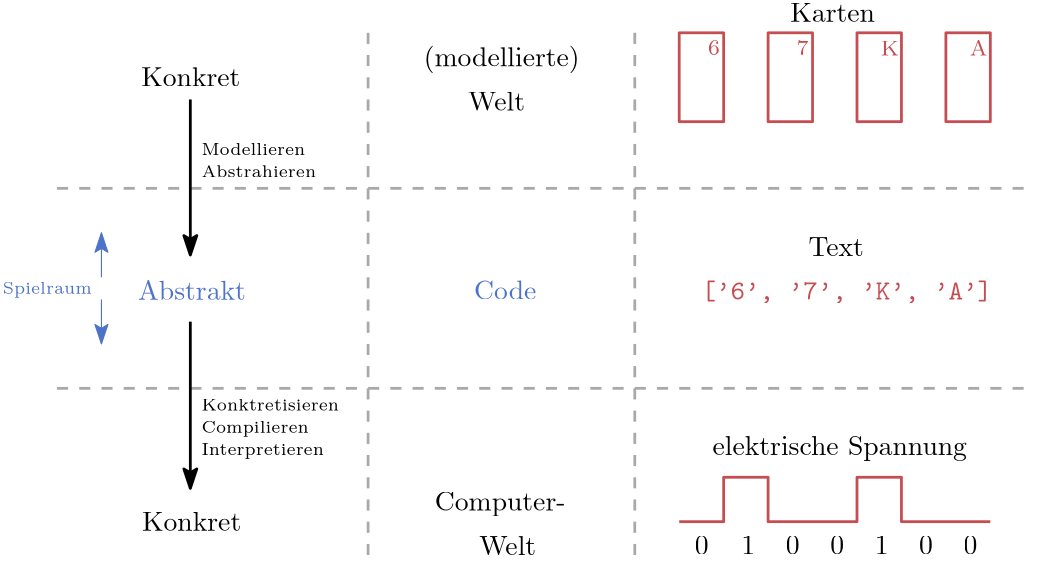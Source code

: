 <?xml version="1.0"?>
<!DOCTYPE ipe SYSTEM "ipe.dtd">
<ipe version="70212" creator="Ipe 7.2.13">
<info created="D:20210411005157" modified="D:20210411005157"/>
<ipestyle name="basic">
<symbol name="arrow/arc(spx)">
<path stroke="sym-stroke" fill="sym-stroke" pen="sym-pen">
0 0 m
-1 0.333 l
-1 -0.333 l
h
</path>
</symbol>
<symbol name="arrow/farc(spx)">
<path stroke="sym-stroke" fill="white" pen="sym-pen">
0 0 m
-1 0.333 l
-1 -0.333 l
h
</path>
</symbol>
<symbol name="arrow/ptarc(spx)">
<path stroke="sym-stroke" fill="sym-stroke" pen="sym-pen">
0 0 m
-1 0.333 l
-0.8 0 l
-1 -0.333 l
h
</path>
</symbol>
<symbol name="arrow/fptarc(spx)">
<path stroke="sym-stroke" fill="white" pen="sym-pen">
0 0 m
-1 0.333 l
-0.8 0 l
-1 -0.333 l
h
</path>
</symbol>
<symbol name="mark/circle(sx)" transformations="translations">
<path fill="sym-stroke">
0.6 0 0 0.6 0 0 e
0.4 0 0 0.4 0 0 e
</path>
</symbol>
<symbol name="mark/disk(sx)" transformations="translations">
<path fill="sym-stroke">
0.6 0 0 0.6 0 0 e
</path>
</symbol>
<symbol name="mark/fdisk(sfx)" transformations="translations">
<group>
<path fill="sym-fill">
0.5 0 0 0.5 0 0 e
</path>
<path fill="sym-stroke" fillrule="eofill">
0.6 0 0 0.6 0 0 e
0.4 0 0 0.4 0 0 e
</path>
</group>
</symbol>
<symbol name="mark/box(sx)" transformations="translations">
<path fill="sym-stroke" fillrule="eofill">
-0.6 -0.6 m
0.6 -0.6 l
0.6 0.6 l
-0.6 0.6 l
h
-0.4 -0.4 m
0.4 -0.4 l
0.4 0.4 l
-0.4 0.4 l
h
</path>
</symbol>
<symbol name="mark/square(sx)" transformations="translations">
<path fill="sym-stroke">
-0.6 -0.6 m
0.6 -0.6 l
0.6 0.6 l
-0.6 0.6 l
h
</path>
</symbol>
<symbol name="mark/fsquare(sfx)" transformations="translations">
<group>
<path fill="sym-fill">
-0.5 -0.5 m
0.5 -0.5 l
0.5 0.5 l
-0.5 0.5 l
h
</path>
<path fill="sym-stroke" fillrule="eofill">
-0.6 -0.6 m
0.6 -0.6 l
0.6 0.6 l
-0.6 0.6 l
h
-0.4 -0.4 m
0.4 -0.4 l
0.4 0.4 l
-0.4 0.4 l
h
</path>
</group>
</symbol>
<symbol name="mark/cross(sx)" transformations="translations">
<group>
<path fill="sym-stroke">
-0.43 -0.57 m
0.57 0.43 l
0.43 0.57 l
-0.57 -0.43 l
h
</path>
<path fill="sym-stroke">
-0.43 0.57 m
0.57 -0.43 l
0.43 -0.57 l
-0.57 0.43 l
h
</path>
</group>
</symbol>
<symbol name="arrow/fnormal(spx)">
<path stroke="sym-stroke" fill="white" pen="sym-pen">
0 0 m
-1 0.333 l
-1 -0.333 l
h
</path>
</symbol>
<symbol name="arrow/pointed(spx)">
<path stroke="sym-stroke" fill="sym-stroke" pen="sym-pen">
0 0 m
-1 0.333 l
-0.8 0 l
-1 -0.333 l
h
</path>
</symbol>
<symbol name="arrow/fpointed(spx)">
<path stroke="sym-stroke" fill="white" pen="sym-pen">
0 0 m
-1 0.333 l
-0.8 0 l
-1 -0.333 l
h
</path>
</symbol>
<symbol name="arrow/linear(spx)">
<path stroke="sym-stroke" pen="sym-pen">
-1 0.333 m
0 0 l
-1 -0.333 l
</path>
</symbol>
<symbol name="arrow/fdouble(spx)">
<path stroke="sym-stroke" fill="white" pen="sym-pen">
0 0 m
-1 0.333 l
-1 -0.333 l
h
-1 0 m
-2 0.333 l
-2 -0.333 l
h
</path>
</symbol>
<symbol name="arrow/double(spx)">
<path stroke="sym-stroke" fill="sym-stroke" pen="sym-pen">
0 0 m
-1 0.333 l
-1 -0.333 l
h
-1 0 m
-2 0.333 l
-2 -0.333 l
h
</path>
</symbol>
<pen name="heavier" value="0.8"/>
<pen name="fat" value="1.2"/>
<pen name="ultrafat" value="2"/>
<symbolsize name="large" value="5"/>
<symbolsize name="small" value="2"/>
<symbolsize name="tiny" value="1.1"/>
<arrowsize name="large" value="10"/>
<arrowsize name="small" value="5"/>
<arrowsize name="tiny" value="3"/>
<color name="sbblue" value="0.298 0.447 0.79"/>
<color name="sbgreen" value="0.333 0.658 0.407"/>
<color name="sborange" value="0.866 0.517 0.321"/>
<color name="sbred" value="0.768 0.305 0.321"/>
<color name="sbpurple" value="0.505 0.447 0.698"/>
<color name="red" value="1 0 0"/>
<color name="green" value="0 1 0"/>
<color name="blue" value="0 0 1"/>
<color name="yellow" value="1 1 0"/>
<color name="orange" value="1 0.647 0"/>
<color name="gold" value="1 0.843 0"/>
<color name="purple" value="0.627 0.125 0.941"/>
<color name="gray" value="0.745"/>
<color name="brown" value="0.647 0.165 0.165"/>
<color name="navy" value="0 0 0.502"/>
<color name="pink" value="1 0.753 0.796"/>
<color name="seagreen" value="0.18 0.545 0.341"/>
<color name="turquoise" value="0.251 0.878 0.816"/>
<color name="violet" value="0.933 0.51 0.933"/>
<color name="darkblue" value="0 0 0.545"/>
<color name="darkcyan" value="0 0.545 0.545"/>
<color name="darkgray" value="0.663"/>
<color name="verydarkgray" value="0.4"/>
<color name="darkgreen" value="0 0.392 0"/>
<color name="darkmagenta" value="0.545 0 0.545"/>
<color name="darkorange" value="1 0.549 0"/>
<color name="darkred" value="0.545 0 0"/>
<color name="lightblue" value="0.678 0.847 0.902"/>
<color name="lightcyan" value="0.878 1 1"/>
<color name="lightgray" value="0.827"/>
<color name="lightgreen" value="0.565 0.933 0.565"/>
<color name="lightyellow" value="1 1 0.878"/>
<dashstyle name="dashed" value="[4] 0"/>
<dashstyle name="dotted" value="[1 3] 0"/>
<dashstyle name="dash dotted" value="[4 2 1 2] 0"/>
<dashstyle name="dash dot dotted" value="[4 2 1 2 1 2] 0"/>
<textsize name="large" value="\large"/>
<textsize name="Large" value="\Large"/>
<textsize name="LARGE" value="\LARGE"/>
<textsize name="huge" value="\huge"/>
<textsize name="Huge" value="\Huge"/>
<textsize name="small" value="\small"/>
<textsize name="footnote" value="\footnotesize"/>
<textsize name="tiny" value="\tiny"/>
<textstyle name="center" begin="\begin{center}" end="\end{center}"/>
<textstyle name="itemize" begin="\begin{itemize}" end="\end{itemize}"/>
<textstyle name="item" begin="\begin{itemize}\item{}" end="\end{itemize}"/>
<gridsize name="4 pts" value="4"/>
<gridsize name="8 pts (~3 mm)" value="8"/>
<gridsize name="16 pts (~6 mm)" value="16"/>
<gridsize name="32 pts (~12 mm)" value="32"/>
<gridsize name="10 pts (~3.5 mm)" value="10"/>
<gridsize name="20 pts (~7 mm)" value="20"/>
<gridsize name="14 pts (~5 mm)" value="14"/>
<gridsize name="28 pts (~10 mm)" value="28"/>
<gridsize name="56 pts (~20 mm)" value="56"/>
<anglesize name="90 deg" value="90"/>
<anglesize name="60 deg" value="60"/>
<anglesize name="45 deg" value="45"/>
<anglesize name="30 deg" value="30"/>
<anglesize name="22.5 deg" value="22.5"/>
<opacity name="10%" value="0.1"/>
<opacity name="30%" value="0.3"/>
<opacity name="50%" value="0.5"/>
<opacity name="75%" value="0.75"/>
<tiling name="falling" angle="-60" step="4" width="1"/>
<tiling name="rising" angle="30" step="4" width="1"/>
</ipestyle>
<page>
<layer name="alpha"/>
<view layers="alpha" active="alpha"/>
<path layer="alpha" matrix="1 0 0 1 0 -8" stroke="darkgray" dash="dashed" pen="1">
48 752 m
400 752 l
400 752 l
</path>
<path matrix="1 0 0 1 0 -80" stroke="darkgray" dash="dashed" pen="1">
48 752 m
400 752 l
400 752 l
</path>
<path stroke="sbred" pen="1">
272 800 m
272 768 l
288 768 l
288 800 l
h
</path>
<text matrix="1 0 0 1 6.3192 -4" transformations="translations" pos="276 796" stroke="sbred" type="label" width="4.234" height="5.136" depth="0" valign="baseline" size="8">6</text>
<path matrix="1 0 0 1 32 0" stroke="sbred" pen="1">
272 800 m
272 768 l
288 768 l
288 800 l
h
</path>
<text matrix="1 0 0 1 38.3192 -4" transformations="translations" pos="276 796" stroke="sbred" type="label" width="4.234" height="5.136" depth="0" valign="baseline" size="8">7</text>
<path matrix="1 0 0 1 64 0" stroke="sbred" pen="1">
272 800 m
272 768 l
288 768 l
288 800 l
h
</path>
<text matrix="1 0 0 1 68.5927 -4.18309" transformations="translations" pos="276 796" stroke="sbred" type="label" width="6.578" height="5.446" depth="0" valign="baseline" size="8">K</text>
<path matrix="1 0 0 1 96 0" stroke="sbred" pen="1">
272 800 m
272 768 l
288 768 l
288 800 l
h
</path>
<text matrix="1 0 0 1 100.593 -4.18309" transformations="translations" pos="276 796" stroke="sbred" type="label" width="6.343" height="5.446" depth="0" valign="baseline" size="8">A</text>
<text matrix="1 0 0 1 0 -32" transformations="translations" pos="280 736" stroke="sbred" type="label" width="104.607" height="6.922" depth="1.38" valign="baseline">\texttt{[&apos;6&apos;, &apos;7&apos;, &apos;K&apos;, &apos;A&apos;]}</text>
<path matrix="1 0 0 1 0 -16" stroke="sbred" pen="1">
272 640 m
288 640 l
288 656 l
304 656 l
304 640 l
320 640 l
336 640 l
336 656 l
352 656 l
352 640 l
384 640 l
</path>
<text matrix="1 0 0 1 -2.39219 -23.794" transformations="translations" pos="280 636" stroke="black" type="label" width="4.981" height="6.42" depth="0" valign="baseline">0</text>
<text matrix="1 0 0 1 14.3668 -23.696" transformations="translations" pos="280 636" stroke="black" type="label" width="4.981" height="6.42" depth="0" valign="baseline">1</text>
<text matrix="1 0 0 1 30.3668 -23.696" transformations="translations" pos="280 636" stroke="black" type="label" width="4.981" height="6.42" depth="0" valign="baseline">0</text>
<text matrix="1 0 0 1 46.3668 -23.696" transformations="translations" pos="280 636" stroke="black" type="label" width="4.981" height="6.42" depth="0" valign="baseline">0</text>
<text matrix="1 0 0 1 62.3668 -23.696" transformations="translations" pos="280 636" stroke="black" type="label" width="4.981" height="6.42" depth="0" valign="baseline">1</text>
<text matrix="1 0 0 1 78.3668 -23.696" transformations="translations" pos="280 636" stroke="black" type="label" width="4.981" height="6.42" depth="0" valign="baseline">0</text>
<text matrix="1 0 0 1 94.3668 -23.696" transformations="translations" pos="280 636" stroke="black" type="label" width="4.981" height="6.42" depth="0" valign="baseline">0</text>
<text matrix="1 0 0 1 0 -8" transformations="translations" pos="180 796" stroke="black" type="label" width="56.206" height="7.473" depth="2.49" valign="baseline">(modellierte)</text>
<text matrix="1 0 0 1 -4 -12" transformations="translations" pos="200 784" stroke="black" type="label" width="20.479" height="6.918" depth="0" valign="baseline">Welt</text>
<text matrix="1 0 0 1 4 -168" transformations="translations" pos="180 796" stroke="black" type="label" width="47.074" height="6.815" depth="1.93" valign="baseline">Computer-</text>
<text matrix="1 0 0 1 0 -172" transformations="translations" pos="200 784" stroke="black" type="label" width="20.479" height="6.918" depth="0" valign="baseline">Welt</text>
<text matrix="1 0 0 1 -1.85327 -8" transformations="translations" pos="200 712" stroke="sbblue" type="label" width="22.416" height="6.918" depth="0" valign="baseline">Code</text>
<text matrix="1 0 0 1 10.6307 -24.0723" transformations="translations" pos="67.6795 804.831" stroke="black" type="label" width="35.727" height="6.918" depth="0" valign="baseline">Konkret</text>
<text matrix="1 0 0 1 4.79527 -17.2576" transformations="translations" pos="72.3991 721.2" stroke="sbblue" type="label" width="38.827" height="6.918" depth="0" valign="baseline">Abstrakt</text>
<text matrix="1 0 0 1 -17.1495 -29.9576" transformations="translations" pos="95.7501 650.707" stroke="black" type="label" width="35.727" height="6.918" depth="0" valign="baseline">Konkret</text>
<path stroke="black" pen="1" arrow="ptarc/normal">
96 776 m
96 720 l
</path>
<path stroke="black" pen="1" arrow="ptarc/normal">
96 696 m
96 636 l
</path>
<text matrix="1 0 0 1 -8 -16" transformations="translations" pos="320 820" stroke="black" type="label" width="30.469" height="6.808" depth="0" valign="baseline">Karten</text>
<text matrix="1 0 0 1 -1.46695 -100.393" transformations="translations" pos="320 820" stroke="black" type="label" width="19.925" height="6.808" depth="0" valign="baseline">Text</text>
<text matrix="1 0 0 1 -36 -172" transformations="translations" pos="320 820" stroke="black" type="label" width="91.684" height="6.926" depth="1.93" valign="baseline">elektrische Spannung</text>
<text matrix="1 0 0 1 -8 0" transformations="translations" pos="108 756" stroke="black" type="label" width="37.431" height="4.151" depth="0" valign="baseline" size="6">Modellieren</text>
<text matrix="1 0 0 1 -8 -8" transformations="translations" pos="108 756" stroke="black" type="label" width="41.317" height="4.151" depth="0" valign="baseline" size="6">Abstrahieren</text>
<text matrix="1 0 0 1 -8 -92" transformations="translations" pos="108 756" stroke="black" type="label" width="49.564" height="4.151" depth="0" valign="baseline" size="6">Konktretisieren</text>
<text matrix="1 0 0 1 -8 -100" transformations="translations" pos="108 756" stroke="black" type="label" width="38.632" height="4.153" depth="1.16" valign="baseline" size="6">Compilieren</text>
<text matrix="1 0 0 1 -8 -108" transformations="translations" pos="108 756" stroke="black" type="label" width="44.128" height="4.087" depth="1.16" valign="baseline" size="6">Interpretieren</text>
<path matrix="1 0 0 1 0 8" stroke="sbblue" arrow="ptarc/normal">
64 704 m
64 720 l
</path>
<path stroke="sbblue" arrow="ptarc/normal">
64 704 m
64 688 l
</path>
<text matrix="1 0 0 1 8.48293 -5.95917" transformations="translations" pos="20 712" stroke="sbblue" type="label" width="32.101" height="4.153" depth="1.16" valign="baseline" size="6">Spielraum</text>
<path stroke="darkgray" dash="dashed" pen="1">
160 800 m
160 608 l
</path>
<path matrix="1 0 0 1 96 0" stroke="darkgray" dash="dashed" pen="1">
160 800 m
160 608 l
</path>
</page>
</ipe>
